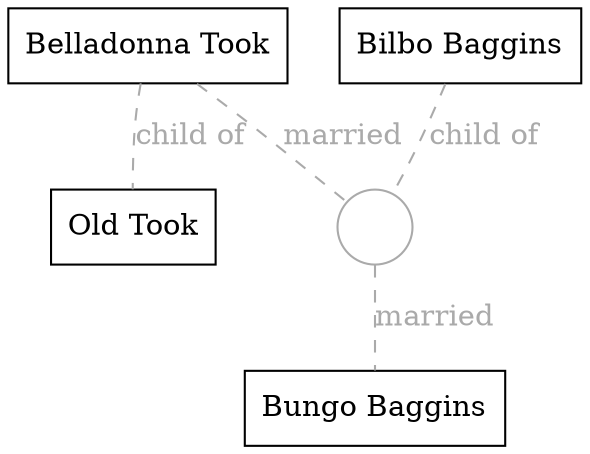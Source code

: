 digraph {
  // Global properties
  edge [dir=none, color="#AAAAAA", arrowhead="none"]
  compound=true

  // Characters
  subgraph Males {
    node [color="black", fillcolor="lightblue", shape="box"]
    TookSr [label="Old Took"]
    Bungo [label="Bungo Baggins"]
    Bilbo [label="Bilbo Baggins"]
  }
  subgraph Females {
    node [color="black", fillcolor="pink", shape="box"]
    Belladonna [label="Belladonna Took"]
  }

  // Married
  edge [label="married", dir=none, color="#AAAAAA", arrowhead="none", style="dashed", fontcolor="#AAAAAA"]
  node [color="#AAAAAA", fillcolor="transparent" shape="circle" label=""]
  Belladonna -> mar_Belladonna_Bungo -> Bungo

  // Lovers
  edge [label="lovers", dir=none, color="#AAAAAA", arrowhead="none", style="dashed", fontcolor="#AAAAAA"]
  node [color="#AAAAAA", fillcolor="transparent" shape="circle" label=""]

  // Cousins
  edge [label="cousins", dir=none, color="#AAAAAA", arrowhead="none", fontcolor="#AAAAAA"]

  // Friends
  edge [label="friends", dir=none, color="#AAAAAA", arrowhead="none", fontcolor="#AAAAAA"]

  // Frenemies
  edge [label="frenemies", dir=none, color="#AAAAAA", arrowhead="none", fontcolor="#AAAAAA"]

  // Acquaintances
  edge [label="acquaintances", dir=none, color="#AAAAAA", arrowhead="none", fontcolor="#AAAAAA"]

  // Child Of
  edge [label="child of", dir=forward, color="#AAAAAA", arrowhead="none", fontcolor="#AAAAAA"]
  Belladonna -> TookSr
  Bilbo -> mar_Belladonna_Bungo

  // Foster Child Of
  edge [label="foster child of", dir=forward, color="#AAAAAA", arrowhead="none", fontcolor="#AAAAAA"]

  // Lieutenant Of
  edge [label="lieutenant of", dir=forward, color="#AAAAAA", arrowhead="none", fontcolor="#AAAAAA"]

  // Servent Of
  edge [label="servent of", dir=forward, color="#AAAAAA", arrowhead="none", fontcolor="#AAAAAA"]

  // Nephew Of
  edge [label="nephew of", dir=forward, color="#AAAAAA", arrowhead="none", fontcolor="#AAAAAA"]
  
  // Niece Of
  edge [label="niece of", dir=forward, color="#AAAAAA", arrowhead="none", fontcolor="#AAAAAA"]
}
